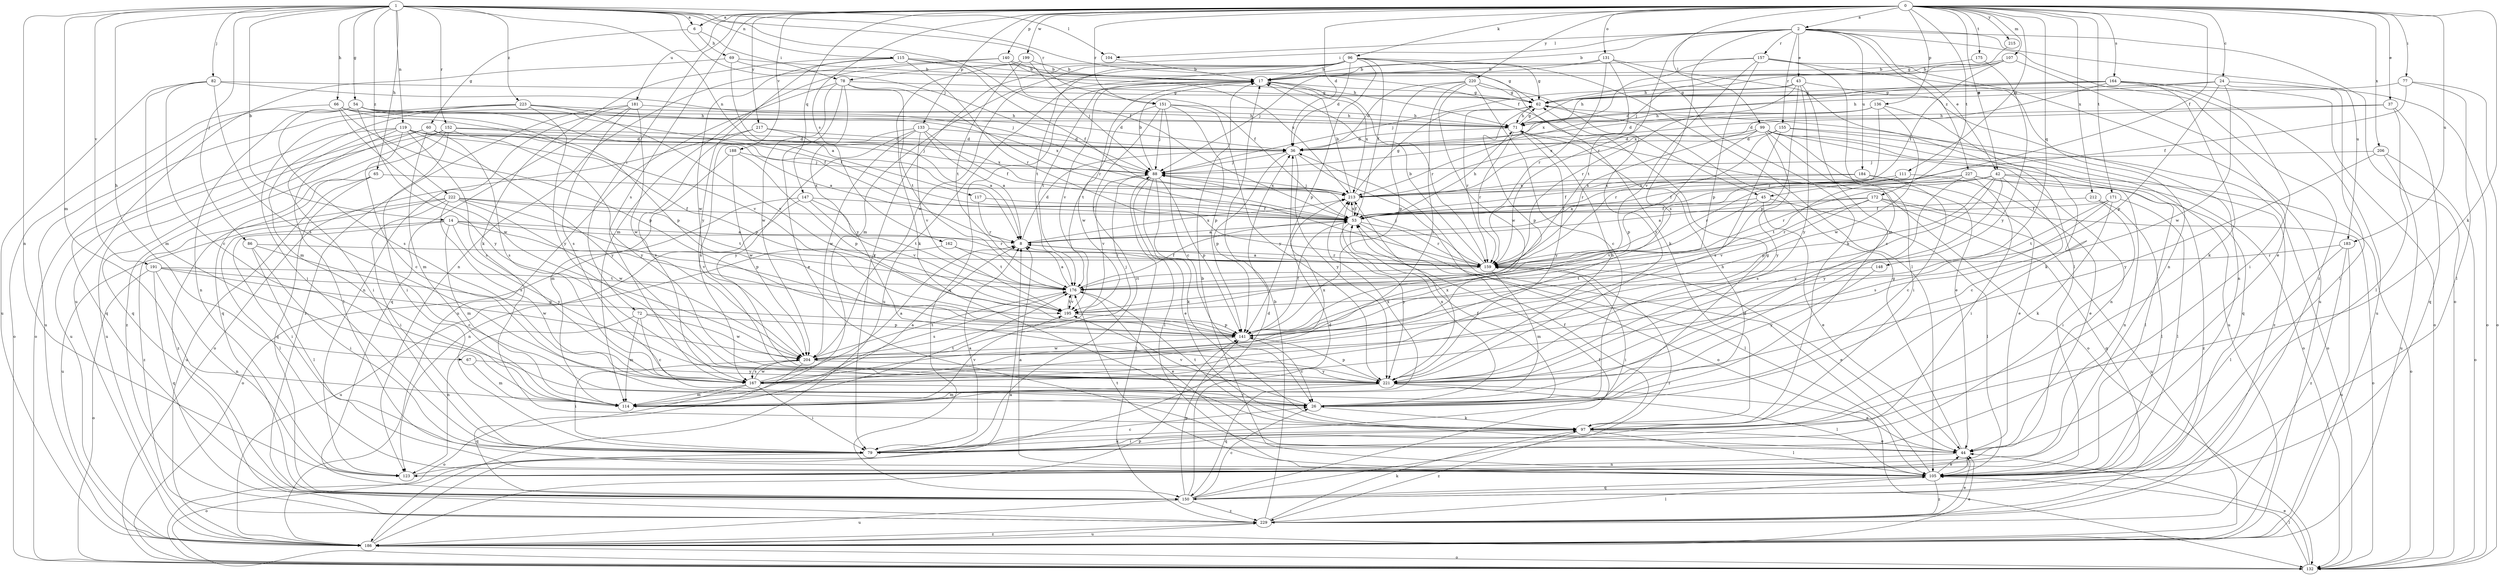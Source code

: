 strict digraph  {
0;
1;
2;
6;
8;
14;
17;
24;
26;
36;
37;
42;
43;
44;
45;
53;
54;
60;
62;
65;
66;
67;
69;
71;
72;
77;
78;
79;
82;
86;
88;
96;
97;
99;
104;
105;
107;
111;
114;
115;
117;
119;
123;
131;
132;
133;
136;
140;
141;
147;
148;
150;
151;
152;
155;
157;
159;
162;
164;
167;
171;
172;
175;
176;
181;
183;
184;
186;
188;
191;
195;
199;
204;
206;
212;
213;
215;
217;
220;
221;
222;
223;
227;
229;
0 -> 2  [label=a];
0 -> 6  [label=a];
0 -> 24  [label=c];
0 -> 36  [label=d];
0 -> 37  [label=e];
0 -> 42  [label=e];
0 -> 45  [label=f];
0 -> 72  [label=i];
0 -> 77  [label=i];
0 -> 96  [label=k];
0 -> 97  [label=k];
0 -> 99  [label=l];
0 -> 107  [label=m];
0 -> 111  [label=m];
0 -> 131  [label=o];
0 -> 133  [label=p];
0 -> 136  [label=p];
0 -> 140  [label=p];
0 -> 147  [label=q];
0 -> 148  [label=q];
0 -> 151  [label=r];
0 -> 162  [label=s];
0 -> 164  [label=s];
0 -> 167  [label=s];
0 -> 171  [label=t];
0 -> 172  [label=t];
0 -> 175  [label=t];
0 -> 181  [label=u];
0 -> 183  [label=u];
0 -> 188  [label=v];
0 -> 199  [label=w];
0 -> 206  [label=x];
0 -> 212  [label=x];
0 -> 215  [label=y];
0 -> 217  [label=y];
0 -> 220  [label=y];
1 -> 6  [label=a];
1 -> 14  [label=b];
1 -> 45  [label=f];
1 -> 53  [label=f];
1 -> 54  [label=g];
1 -> 65  [label=h];
1 -> 66  [label=h];
1 -> 67  [label=h];
1 -> 82  [label=j];
1 -> 86  [label=j];
1 -> 88  [label=j];
1 -> 104  [label=l];
1 -> 114  [label=m];
1 -> 115  [label=n];
1 -> 117  [label=n];
1 -> 119  [label=n];
1 -> 123  [label=n];
1 -> 151  [label=r];
1 -> 152  [label=r];
1 -> 191  [label=v];
1 -> 222  [label=z];
1 -> 223  [label=z];
2 -> 17  [label=b];
2 -> 42  [label=e];
2 -> 43  [label=e];
2 -> 78  [label=i];
2 -> 104  [label=l];
2 -> 132  [label=o];
2 -> 155  [label=r];
2 -> 157  [label=r];
2 -> 159  [label=r];
2 -> 167  [label=s];
2 -> 183  [label=u];
2 -> 184  [label=u];
2 -> 227  [label=z];
2 -> 229  [label=z];
6 -> 60  [label=g];
6 -> 69  [label=h];
6 -> 78  [label=i];
8 -> 36  [label=d];
8 -> 159  [label=r];
8 -> 213  [label=x];
14 -> 8  [label=a];
14 -> 79  [label=i];
14 -> 105  [label=l];
14 -> 114  [label=m];
14 -> 159  [label=r];
14 -> 195  [label=v];
14 -> 221  [label=y];
17 -> 62  [label=g];
17 -> 150  [label=q];
17 -> 159  [label=r];
17 -> 176  [label=t];
17 -> 195  [label=v];
17 -> 204  [label=w];
17 -> 213  [label=x];
24 -> 62  [label=g];
24 -> 71  [label=h];
24 -> 105  [label=l];
24 -> 132  [label=o];
24 -> 141  [label=p];
24 -> 204  [label=w];
26 -> 53  [label=f];
26 -> 62  [label=g];
26 -> 71  [label=h];
26 -> 97  [label=k];
26 -> 195  [label=v];
26 -> 213  [label=x];
36 -> 88  [label=j];
36 -> 132  [label=o];
36 -> 141  [label=p];
36 -> 221  [label=y];
37 -> 36  [label=d];
37 -> 71  [label=h];
37 -> 105  [label=l];
37 -> 150  [label=q];
42 -> 8  [label=a];
42 -> 26  [label=c];
42 -> 105  [label=l];
42 -> 132  [label=o];
42 -> 141  [label=p];
42 -> 159  [label=r];
42 -> 167  [label=s];
42 -> 213  [label=x];
42 -> 221  [label=y];
43 -> 26  [label=c];
43 -> 62  [label=g];
43 -> 88  [label=j];
43 -> 123  [label=n];
43 -> 141  [label=p];
43 -> 159  [label=r];
43 -> 221  [label=y];
44 -> 62  [label=g];
44 -> 105  [label=l];
44 -> 123  [label=n];
45 -> 44  [label=e];
45 -> 53  [label=f];
45 -> 105  [label=l];
45 -> 195  [label=v];
53 -> 8  [label=a];
53 -> 71  [label=h];
53 -> 105  [label=l];
53 -> 159  [label=r];
53 -> 213  [label=x];
53 -> 221  [label=y];
54 -> 36  [label=d];
54 -> 53  [label=f];
54 -> 71  [label=h];
54 -> 123  [label=n];
54 -> 141  [label=p];
54 -> 167  [label=s];
54 -> 186  [label=u];
54 -> 221  [label=y];
60 -> 8  [label=a];
60 -> 36  [label=d];
60 -> 114  [label=m];
60 -> 150  [label=q];
60 -> 167  [label=s];
60 -> 186  [label=u];
62 -> 71  [label=h];
62 -> 141  [label=p];
62 -> 159  [label=r];
62 -> 186  [label=u];
65 -> 150  [label=q];
65 -> 186  [label=u];
65 -> 213  [label=x];
65 -> 229  [label=z];
66 -> 53  [label=f];
66 -> 71  [label=h];
66 -> 132  [label=o];
66 -> 141  [label=p];
66 -> 195  [label=v];
66 -> 204  [label=w];
67 -> 114  [label=m];
67 -> 221  [label=y];
69 -> 8  [label=a];
69 -> 17  [label=b];
69 -> 71  [label=h];
69 -> 186  [label=u];
71 -> 36  [label=d];
71 -> 62  [label=g];
71 -> 132  [label=o];
71 -> 159  [label=r];
71 -> 221  [label=y];
72 -> 26  [label=c];
72 -> 114  [label=m];
72 -> 123  [label=n];
72 -> 141  [label=p];
72 -> 204  [label=w];
77 -> 53  [label=f];
77 -> 62  [label=g];
77 -> 105  [label=l];
77 -> 132  [label=o];
78 -> 44  [label=e];
78 -> 62  [label=g];
78 -> 159  [label=r];
78 -> 176  [label=t];
78 -> 186  [label=u];
78 -> 204  [label=w];
78 -> 221  [label=y];
79 -> 8  [label=a];
79 -> 26  [label=c];
79 -> 97  [label=k];
79 -> 132  [label=o];
82 -> 26  [label=c];
82 -> 62  [label=g];
82 -> 88  [label=j];
82 -> 114  [label=m];
82 -> 167  [label=s];
82 -> 186  [label=u];
86 -> 26  [label=c];
86 -> 79  [label=i];
86 -> 105  [label=l];
86 -> 159  [label=r];
88 -> 17  [label=b];
88 -> 44  [label=e];
88 -> 97  [label=k];
88 -> 105  [label=l];
88 -> 141  [label=p];
88 -> 195  [label=v];
88 -> 213  [label=x];
96 -> 17  [label=b];
96 -> 36  [label=d];
96 -> 53  [label=f];
96 -> 62  [label=g];
96 -> 79  [label=i];
96 -> 97  [label=k];
96 -> 105  [label=l];
96 -> 114  [label=m];
96 -> 141  [label=p];
96 -> 176  [label=t];
96 -> 186  [label=u];
96 -> 204  [label=w];
97 -> 44  [label=e];
97 -> 53  [label=f];
97 -> 79  [label=i];
97 -> 105  [label=l];
97 -> 176  [label=t];
97 -> 229  [label=z];
99 -> 36  [label=d];
99 -> 44  [label=e];
99 -> 79  [label=i];
99 -> 123  [label=n];
99 -> 132  [label=o];
99 -> 141  [label=p];
99 -> 150  [label=q];
99 -> 159  [label=r];
99 -> 221  [label=y];
104 -> 17  [label=b];
105 -> 8  [label=a];
105 -> 17  [label=b];
105 -> 36  [label=d];
105 -> 44  [label=e];
105 -> 150  [label=q];
105 -> 176  [label=t];
105 -> 229  [label=z];
107 -> 17  [label=b];
107 -> 44  [label=e];
107 -> 53  [label=f];
107 -> 71  [label=h];
107 -> 88  [label=j];
111 -> 44  [label=e];
111 -> 53  [label=f];
111 -> 159  [label=r];
111 -> 213  [label=x];
114 -> 8  [label=a];
114 -> 176  [label=t];
114 -> 195  [label=v];
114 -> 213  [label=x];
115 -> 17  [label=b];
115 -> 53  [label=f];
115 -> 62  [label=g];
115 -> 97  [label=k];
115 -> 159  [label=r];
115 -> 204  [label=w];
115 -> 221  [label=y];
117 -> 53  [label=f];
117 -> 159  [label=r];
119 -> 26  [label=c];
119 -> 36  [label=d];
119 -> 79  [label=i];
119 -> 88  [label=j];
119 -> 105  [label=l];
119 -> 141  [label=p];
119 -> 150  [label=q];
119 -> 167  [label=s];
119 -> 221  [label=y];
123 -> 36  [label=d];
131 -> 17  [label=b];
131 -> 88  [label=j];
131 -> 97  [label=k];
131 -> 105  [label=l];
131 -> 159  [label=r];
131 -> 176  [label=t];
132 -> 44  [label=e];
132 -> 105  [label=l];
133 -> 8  [label=a];
133 -> 36  [label=d];
133 -> 53  [label=f];
133 -> 167  [label=s];
133 -> 195  [label=v];
133 -> 204  [label=w];
133 -> 221  [label=y];
136 -> 36  [label=d];
136 -> 71  [label=h];
136 -> 97  [label=k];
136 -> 159  [label=r];
136 -> 204  [label=w];
136 -> 213  [label=x];
140 -> 17  [label=b];
140 -> 53  [label=f];
140 -> 114  [label=m];
140 -> 123  [label=n];
140 -> 213  [label=x];
141 -> 26  [label=c];
141 -> 53  [label=f];
141 -> 204  [label=w];
147 -> 53  [label=f];
147 -> 123  [label=n];
147 -> 132  [label=o];
147 -> 176  [label=t];
147 -> 195  [label=v];
148 -> 176  [label=t];
148 -> 221  [label=y];
150 -> 26  [label=c];
150 -> 36  [label=d];
150 -> 53  [label=f];
150 -> 141  [label=p];
150 -> 159  [label=r];
150 -> 186  [label=u];
150 -> 229  [label=z];
151 -> 26  [label=c];
151 -> 71  [label=h];
151 -> 79  [label=i];
151 -> 88  [label=j];
151 -> 141  [label=p];
151 -> 176  [label=t];
151 -> 221  [label=y];
152 -> 36  [label=d];
152 -> 79  [label=i];
152 -> 150  [label=q];
152 -> 186  [label=u];
152 -> 213  [label=x];
152 -> 221  [label=y];
152 -> 229  [label=z];
155 -> 36  [label=d];
155 -> 132  [label=o];
155 -> 159  [label=r];
155 -> 167  [label=s];
155 -> 229  [label=z];
157 -> 17  [label=b];
157 -> 114  [label=m];
157 -> 123  [label=n];
157 -> 141  [label=p];
157 -> 186  [label=u];
157 -> 195  [label=v];
157 -> 213  [label=x];
159 -> 8  [label=a];
159 -> 17  [label=b];
159 -> 44  [label=e];
159 -> 79  [label=i];
159 -> 88  [label=j];
159 -> 114  [label=m];
159 -> 176  [label=t];
162 -> 159  [label=r];
162 -> 176  [label=t];
162 -> 186  [label=u];
164 -> 36  [label=d];
164 -> 62  [label=g];
164 -> 71  [label=h];
164 -> 79  [label=i];
164 -> 97  [label=k];
164 -> 132  [label=o];
164 -> 186  [label=u];
164 -> 213  [label=x];
167 -> 8  [label=a];
167 -> 26  [label=c];
167 -> 79  [label=i];
167 -> 114  [label=m];
167 -> 150  [label=q];
167 -> 204  [label=w];
167 -> 213  [label=x];
171 -> 53  [label=f];
171 -> 97  [label=k];
171 -> 105  [label=l];
171 -> 167  [label=s];
171 -> 176  [label=t];
172 -> 8  [label=a];
172 -> 53  [label=f];
172 -> 132  [label=o];
172 -> 150  [label=q];
172 -> 159  [label=r];
172 -> 186  [label=u];
172 -> 195  [label=v];
175 -> 17  [label=b];
175 -> 221  [label=y];
176 -> 8  [label=a];
176 -> 44  [label=e];
176 -> 53  [label=f];
176 -> 167  [label=s];
176 -> 195  [label=v];
181 -> 71  [label=h];
181 -> 123  [label=n];
181 -> 150  [label=q];
181 -> 167  [label=s];
181 -> 204  [label=w];
181 -> 229  [label=z];
183 -> 105  [label=l];
183 -> 159  [label=r];
183 -> 186  [label=u];
183 -> 229  [label=z];
184 -> 26  [label=c];
184 -> 44  [label=e];
184 -> 53  [label=f];
184 -> 213  [label=x];
186 -> 8  [label=a];
186 -> 44  [label=e];
186 -> 132  [label=o];
186 -> 141  [label=p];
186 -> 229  [label=z];
188 -> 88  [label=j];
188 -> 114  [label=m];
188 -> 141  [label=p];
188 -> 204  [label=w];
191 -> 123  [label=n];
191 -> 132  [label=o];
191 -> 141  [label=p];
191 -> 150  [label=q];
191 -> 176  [label=t];
191 -> 204  [label=w];
195 -> 141  [label=p];
195 -> 176  [label=t];
199 -> 17  [label=b];
199 -> 88  [label=j];
199 -> 97  [label=k];
199 -> 176  [label=t];
204 -> 79  [label=i];
204 -> 88  [label=j];
204 -> 132  [label=o];
204 -> 167  [label=s];
204 -> 176  [label=t];
204 -> 221  [label=y];
206 -> 88  [label=j];
206 -> 132  [label=o];
206 -> 186  [label=u];
206 -> 221  [label=y];
212 -> 53  [label=f];
212 -> 79  [label=i];
212 -> 105  [label=l];
213 -> 17  [label=b];
213 -> 53  [label=f];
213 -> 62  [label=g];
213 -> 88  [label=j];
215 -> 62  [label=g];
217 -> 8  [label=a];
217 -> 36  [label=d];
217 -> 132  [label=o];
217 -> 167  [label=s];
220 -> 26  [label=c];
220 -> 36  [label=d];
220 -> 62  [label=g];
220 -> 141  [label=p];
220 -> 167  [label=s];
220 -> 204  [label=w];
220 -> 221  [label=y];
221 -> 44  [label=e];
221 -> 71  [label=h];
221 -> 105  [label=l];
221 -> 114  [label=m];
221 -> 141  [label=p];
221 -> 150  [label=q];
221 -> 213  [label=x];
222 -> 53  [label=f];
222 -> 79  [label=i];
222 -> 141  [label=p];
222 -> 167  [label=s];
222 -> 176  [label=t];
222 -> 186  [label=u];
222 -> 204  [label=w];
222 -> 229  [label=z];
223 -> 71  [label=h];
223 -> 79  [label=i];
223 -> 114  [label=m];
223 -> 132  [label=o];
223 -> 195  [label=v];
223 -> 213  [label=x];
223 -> 221  [label=y];
227 -> 79  [label=i];
227 -> 123  [label=n];
227 -> 176  [label=t];
227 -> 213  [label=x];
227 -> 221  [label=y];
227 -> 229  [label=z];
229 -> 17  [label=b];
229 -> 44  [label=e];
229 -> 88  [label=j];
229 -> 97  [label=k];
229 -> 105  [label=l];
229 -> 186  [label=u];
}
